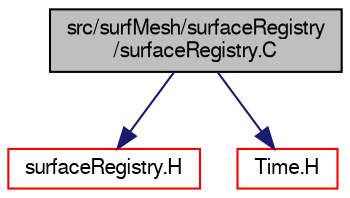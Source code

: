 digraph "src/surfMesh/surfaceRegistry/surfaceRegistry.C"
{
  bgcolor="transparent";
  edge [fontname="FreeSans",fontsize="10",labelfontname="FreeSans",labelfontsize="10"];
  node [fontname="FreeSans",fontsize="10",shape=record];
  Node0 [label="src/surfMesh/surfaceRegistry\l/surfaceRegistry.C",height=0.2,width=0.4,color="black", fillcolor="grey75", style="filled", fontcolor="black"];
  Node0 -> Node1 [color="midnightblue",fontsize="10",style="solid",fontname="FreeSans"];
  Node1 [label="surfaceRegistry.H",height=0.2,width=0.4,color="red",URL="$a15281.html"];
  Node0 -> Node75 [color="midnightblue",fontsize="10",style="solid",fontname="FreeSans"];
  Node75 [label="Time.H",height=0.2,width=0.4,color="red",URL="$a09311.html"];
}
